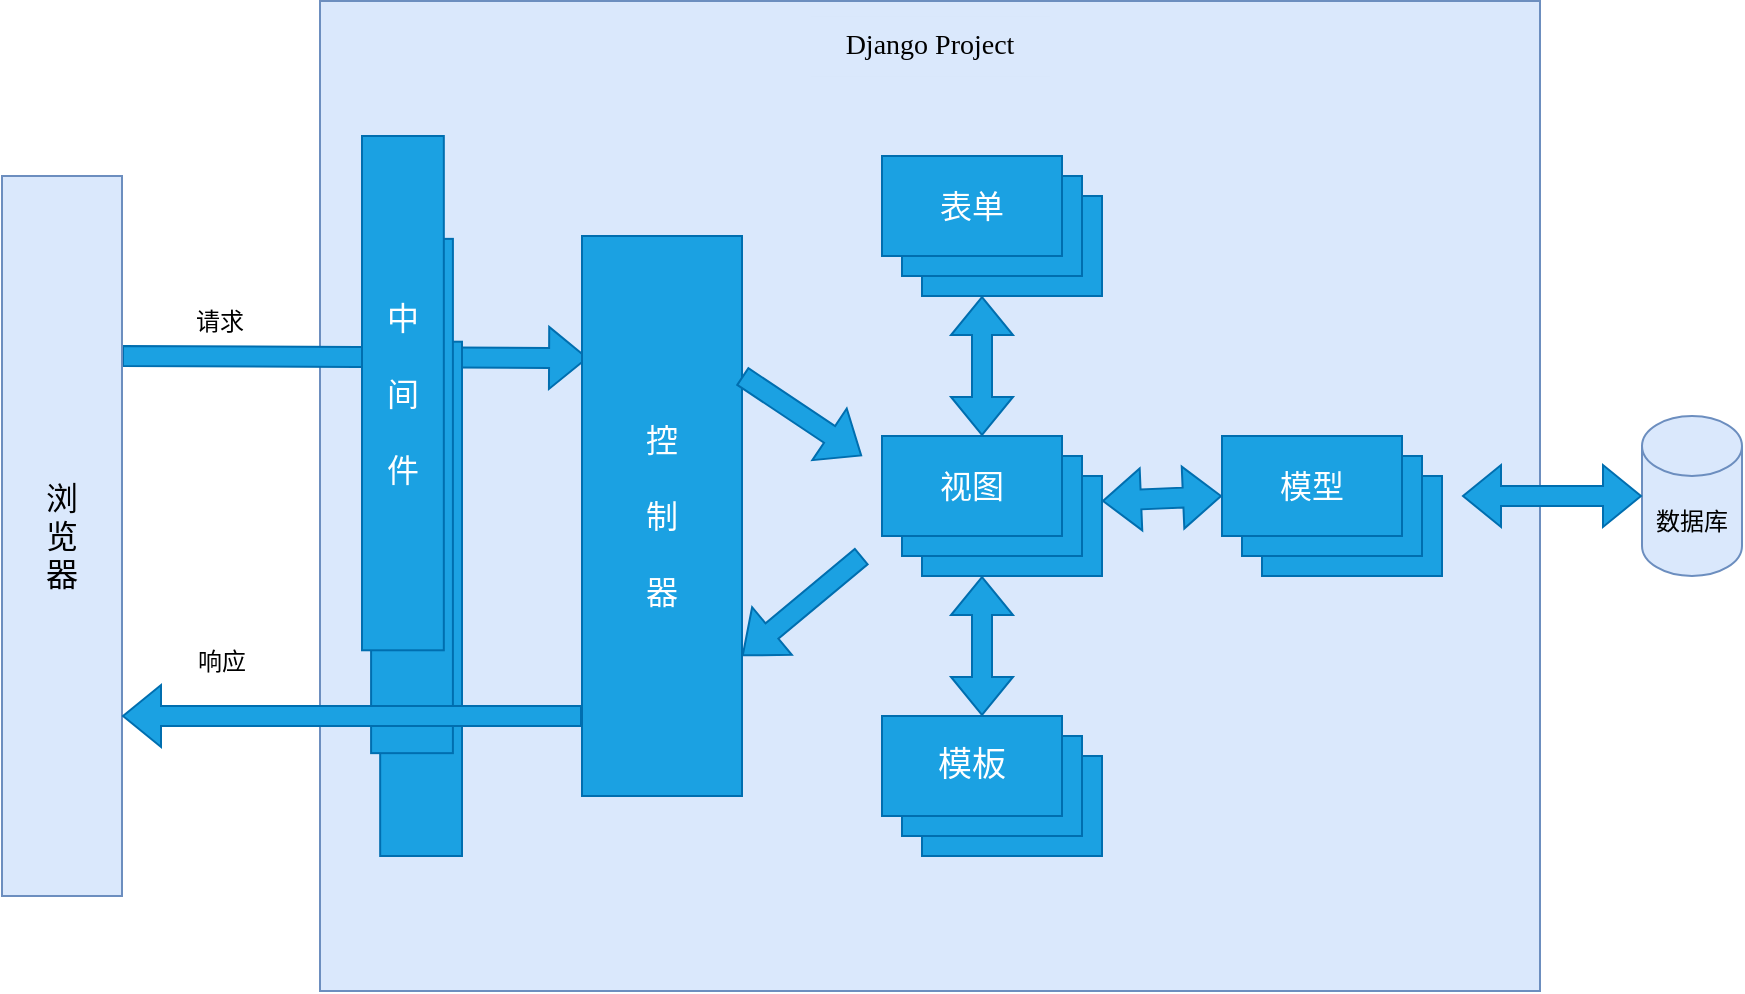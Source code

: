 <mxfile version="21.2.9" type="github">
  <diagram name="第 1 页" id="WKhIOD-sSd8dg47eQEBX">
    <mxGraphModel dx="1829" dy="573" grid="1" gridSize="10" guides="1" tooltips="1" connect="1" arrows="1" fold="1" page="1" pageScale="1" pageWidth="827" pageHeight="1169" math="0" shadow="0">
      <root>
        <mxCell id="0" />
        <mxCell id="1" parent="0" />
        <mxCell id="IdQw0IxQnr45Uq5ZEZwx-43" value="" style="edgeStyle=orthogonalEdgeStyle;rounded=0;orthogonalLoop=1;jettySize=auto;html=1;" edge="1" parent="1" source="IdQw0IxQnr45Uq5ZEZwx-2" target="IdQw0IxQnr45Uq5ZEZwx-18">
          <mxGeometry relative="1" as="geometry" />
        </mxCell>
        <mxCell id="IdQw0IxQnr45Uq5ZEZwx-2" value="数据库" style="shape=cylinder3;whiteSpace=wrap;html=1;boundedLbl=1;backgroundOutline=1;size=15;fillColor=#dae8fc;strokeColor=#6c8ebf;" vertex="1" parent="1">
          <mxGeometry x="770" y="250" width="50" height="80" as="geometry" />
        </mxCell>
        <mxCell id="IdQw0IxQnr45Uq5ZEZwx-7" value="" style="group;fillColor=#dae8fc;strokeColor=#6c8ebf;container=0;" vertex="1" connectable="0" parent="1">
          <mxGeometry x="109" y="42.5" width="610" height="495" as="geometry" />
        </mxCell>
        <mxCell id="IdQw0IxQnr45Uq5ZEZwx-5" value="&lt;font style=&quot;font-size: 14px;&quot; face=&quot;宋体&quot;&gt;Django Project&lt;/font&gt;" style="rounded=0;whiteSpace=wrap;html=1;strokeWidth=0;fillColor=#dae8fc;strokeColor=none;" vertex="1" parent="1">
          <mxGeometry x="354" y="50" width="120" height="30" as="geometry" />
        </mxCell>
        <mxCell id="IdQw0IxQnr45Uq5ZEZwx-16" value="" style="group" vertex="1" connectable="0" parent="1">
          <mxGeometry x="560" y="260" width="110" height="70" as="geometry" />
        </mxCell>
        <mxCell id="IdQw0IxQnr45Uq5ZEZwx-17" value="" style="rounded=0;whiteSpace=wrap;html=1;fillColor=#1ba1e2;fontColor=#ffffff;strokeColor=#006EAF;" vertex="1" parent="IdQw0IxQnr45Uq5ZEZwx-16">
          <mxGeometry x="20" y="20" width="90" height="50" as="geometry" />
        </mxCell>
        <mxCell id="IdQw0IxQnr45Uq5ZEZwx-18" value="" style="rounded=0;whiteSpace=wrap;html=1;fillColor=#1ba1e2;fontColor=#ffffff;strokeColor=#006EAF;" vertex="1" parent="IdQw0IxQnr45Uq5ZEZwx-16">
          <mxGeometry x="10" y="10" width="90" height="50" as="geometry" />
        </mxCell>
        <mxCell id="IdQw0IxQnr45Uq5ZEZwx-19" value="&lt;font style=&quot;font-size: 16px;&quot;&gt;模型&lt;/font&gt;" style="rounded=0;whiteSpace=wrap;html=1;fillColor=#1ba1e2;fontColor=#ffffff;strokeColor=#006EAF;" vertex="1" parent="IdQw0IxQnr45Uq5ZEZwx-16">
          <mxGeometry width="90" height="50" as="geometry" />
        </mxCell>
        <mxCell id="IdQw0IxQnr45Uq5ZEZwx-15" value="" style="group" vertex="1" connectable="0" parent="1">
          <mxGeometry x="390" y="260" width="110" height="70" as="geometry" />
        </mxCell>
        <mxCell id="IdQw0IxQnr45Uq5ZEZwx-13" value="" style="rounded=0;whiteSpace=wrap;html=1;fillColor=#1ba1e2;fontColor=#ffffff;strokeColor=#006EAF;" vertex="1" parent="IdQw0IxQnr45Uq5ZEZwx-15">
          <mxGeometry x="20" y="20" width="90" height="50" as="geometry" />
        </mxCell>
        <mxCell id="IdQw0IxQnr45Uq5ZEZwx-12" value="" style="rounded=0;whiteSpace=wrap;html=1;fillColor=#1ba1e2;fontColor=#ffffff;strokeColor=#006EAF;" vertex="1" parent="IdQw0IxQnr45Uq5ZEZwx-15">
          <mxGeometry x="10" y="10" width="90" height="50" as="geometry" />
        </mxCell>
        <mxCell id="IdQw0IxQnr45Uq5ZEZwx-11" value="&lt;font style=&quot;font-size: 16px;&quot;&gt;视图&lt;/font&gt;" style="rounded=0;whiteSpace=wrap;html=1;fillColor=#1ba1e2;fontColor=#ffffff;strokeColor=#006EAF;" vertex="1" parent="IdQw0IxQnr45Uq5ZEZwx-15">
          <mxGeometry width="90" height="50" as="geometry" />
        </mxCell>
        <mxCell id="IdQw0IxQnr45Uq5ZEZwx-24" value="" style="group" vertex="1" connectable="0" parent="1">
          <mxGeometry x="390" y="120" width="110" height="70" as="geometry" />
        </mxCell>
        <mxCell id="IdQw0IxQnr45Uq5ZEZwx-25" value="" style="rounded=0;whiteSpace=wrap;html=1;fillColor=#1ba1e2;fontColor=#ffffff;strokeColor=#006EAF;" vertex="1" parent="IdQw0IxQnr45Uq5ZEZwx-24">
          <mxGeometry x="20" y="20" width="90" height="50" as="geometry" />
        </mxCell>
        <mxCell id="IdQw0IxQnr45Uq5ZEZwx-26" value="" style="rounded=0;whiteSpace=wrap;html=1;fillColor=#1ba1e2;fontColor=#ffffff;strokeColor=#006EAF;" vertex="1" parent="IdQw0IxQnr45Uq5ZEZwx-24">
          <mxGeometry x="10" y="10" width="90" height="50" as="geometry" />
        </mxCell>
        <mxCell id="IdQw0IxQnr45Uq5ZEZwx-27" value="&lt;font style=&quot;font-size: 16px;&quot;&gt;表单&lt;/font&gt;" style="rounded=0;whiteSpace=wrap;html=1;fillColor=#1ba1e2;fontColor=#ffffff;strokeColor=#006EAF;" vertex="1" parent="IdQw0IxQnr45Uq5ZEZwx-24">
          <mxGeometry width="90" height="50" as="geometry" />
        </mxCell>
        <mxCell id="IdQw0IxQnr45Uq5ZEZwx-20" value="" style="group" vertex="1" connectable="0" parent="1">
          <mxGeometry x="390" y="400" width="110" height="70" as="geometry" />
        </mxCell>
        <mxCell id="IdQw0IxQnr45Uq5ZEZwx-21" value="" style="rounded=0;whiteSpace=wrap;html=1;fillColor=#1ba1e2;fontColor=#ffffff;strokeColor=#006EAF;" vertex="1" parent="IdQw0IxQnr45Uq5ZEZwx-20">
          <mxGeometry x="20" y="20" width="90" height="50" as="geometry" />
        </mxCell>
        <mxCell id="IdQw0IxQnr45Uq5ZEZwx-22" value="" style="rounded=0;whiteSpace=wrap;html=1;fillColor=#1ba1e2;fontColor=#ffffff;strokeColor=#006EAF;" vertex="1" parent="IdQw0IxQnr45Uq5ZEZwx-20">
          <mxGeometry x="10" y="10" width="90" height="50" as="geometry" />
        </mxCell>
        <mxCell id="IdQw0IxQnr45Uq5ZEZwx-23" value="&lt;font style=&quot;font-size: 17px;&quot;&gt;模板&lt;/font&gt;" style="rounded=0;whiteSpace=wrap;html=1;fillColor=#1ba1e2;fontColor=#ffffff;strokeColor=#006EAF;" vertex="1" parent="IdQw0IxQnr45Uq5ZEZwx-20">
          <mxGeometry width="90" height="50" as="geometry" />
        </mxCell>
        <mxCell id="IdQw0IxQnr45Uq5ZEZwx-35" value="" style="shape=flexArrow;endArrow=classic;html=1;rounded=0;entryX=0.038;entryY=0.218;entryDx=0;entryDy=0;entryPerimeter=0;exitX=1;exitY=0.25;exitDx=0;exitDy=0;fillColor=#1ba1e2;strokeColor=#006EAF;" edge="1" parent="1" source="IdQw0IxQnr45Uq5ZEZwx-34" target="IdQw0IxQnr45Uq5ZEZwx-33">
          <mxGeometry width="50" height="50" relative="1" as="geometry">
            <mxPoint x="380" y="290" as="sourcePoint" />
            <mxPoint x="430" y="240" as="targetPoint" />
          </mxGeometry>
        </mxCell>
        <mxCell id="IdQw0IxQnr45Uq5ZEZwx-29" value="" style="group" vertex="1" connectable="0" parent="1">
          <mxGeometry x="130" y="110" width="50" height="360" as="geometry" />
        </mxCell>
        <mxCell id="IdQw0IxQnr45Uq5ZEZwx-30" value="" style="rounded=0;whiteSpace=wrap;html=1;fillColor=#1ba1e2;fontColor=#ffffff;strokeColor=#006EAF;" vertex="1" parent="IdQw0IxQnr45Uq5ZEZwx-29">
          <mxGeometry x="9.091" y="102.857" width="40.909" height="257.143" as="geometry" />
        </mxCell>
        <mxCell id="IdQw0IxQnr45Uq5ZEZwx-31" value="" style="rounded=0;whiteSpace=wrap;html=1;fillColor=#1ba1e2;fontColor=#ffffff;strokeColor=#006EAF;" vertex="1" parent="IdQw0IxQnr45Uq5ZEZwx-29">
          <mxGeometry x="4.545" y="51.429" width="40.909" height="257.143" as="geometry" />
        </mxCell>
        <mxCell id="IdQw0IxQnr45Uq5ZEZwx-32" value="&lt;font style=&quot;font-size: 16px;&quot;&gt;中&lt;br&gt;&lt;br&gt;间&lt;br&gt;&lt;br&gt;件&lt;/font&gt;" style="rounded=0;whiteSpace=wrap;html=1;fillColor=#1ba1e2;fontColor=#ffffff;strokeColor=#006EAF;" vertex="1" parent="IdQw0IxQnr45Uq5ZEZwx-29">
          <mxGeometry width="40.909" height="257.143" as="geometry" />
        </mxCell>
        <mxCell id="IdQw0IxQnr45Uq5ZEZwx-33" value="&lt;font style=&quot;font-size: 16px;&quot;&gt;控&lt;br&gt;&lt;br&gt;制&lt;br&gt;&lt;br&gt;器&lt;/font&gt;" style="rounded=0;whiteSpace=wrap;html=1;fillColor=#1ba1e2;fontColor=#ffffff;strokeColor=#006EAF;" vertex="1" parent="1">
          <mxGeometry x="240" y="160" width="80" height="280" as="geometry" />
        </mxCell>
        <mxCell id="IdQw0IxQnr45Uq5ZEZwx-34" value="&lt;font face=&quot;宋体&quot; style=&quot;font-size: 16px;&quot;&gt;浏&lt;br style=&quot;&quot;&gt;览&lt;br style=&quot;&quot;&gt;器&lt;/font&gt;" style="rounded=0;whiteSpace=wrap;html=1;fillColor=#dae8fc;strokeColor=#6c8ebf;fontSize=11;" vertex="1" parent="1">
          <mxGeometry x="-50" y="130" width="60" height="360" as="geometry" />
        </mxCell>
        <mxCell id="IdQw0IxQnr45Uq5ZEZwx-36" value="请求" style="rounded=0;whiteSpace=wrap;html=1;fillColor=none;strokeColor=none;" vertex="1" parent="1">
          <mxGeometry x="9" y="190" width="100" height="25" as="geometry" />
        </mxCell>
        <mxCell id="IdQw0IxQnr45Uq5ZEZwx-37" value="响应" style="rounded=0;whiteSpace=wrap;html=1;fillColor=none;strokeColor=none;" vertex="1" parent="1">
          <mxGeometry x="10" y="360" width="100" height="25" as="geometry" />
        </mxCell>
        <mxCell id="IdQw0IxQnr45Uq5ZEZwx-38" value="" style="shape=flexArrow;endArrow=classic;html=1;rounded=0;entryX=1;entryY=0.75;entryDx=0;entryDy=0;fillColor=#1ba1e2;strokeColor=#006EAF;" edge="1" parent="1" target="IdQw0IxQnr45Uq5ZEZwx-34">
          <mxGeometry width="50" height="50" relative="1" as="geometry">
            <mxPoint x="240" y="400" as="sourcePoint" />
            <mxPoint x="250" y="228" as="targetPoint" />
          </mxGeometry>
        </mxCell>
        <mxCell id="IdQw0IxQnr45Uq5ZEZwx-39" value="" style="shape=flexArrow;endArrow=classic;html=1;rounded=0;exitX=1;exitY=0.25;exitDx=0;exitDy=0;fillColor=#1ba1e2;strokeColor=#006EAF;" edge="1" parent="1" source="IdQw0IxQnr45Uq5ZEZwx-33">
          <mxGeometry width="50" height="50" relative="1" as="geometry">
            <mxPoint x="20" y="230" as="sourcePoint" />
            <mxPoint x="380" y="270" as="targetPoint" />
          </mxGeometry>
        </mxCell>
        <mxCell id="IdQw0IxQnr45Uq5ZEZwx-40" value="" style="shape=flexArrow;endArrow=classic;html=1;rounded=0;fillColor=#1ba1e2;strokeColor=#006EAF;" edge="1" parent="1">
          <mxGeometry width="50" height="50" relative="1" as="geometry">
            <mxPoint x="380" y="320" as="sourcePoint" />
            <mxPoint x="320" y="370" as="targetPoint" />
          </mxGeometry>
        </mxCell>
        <mxCell id="IdQw0IxQnr45Uq5ZEZwx-41" value="" style="shape=flexArrow;endArrow=classic;startArrow=classic;html=1;rounded=0;fillColor=#1ba1e2;strokeColor=#006EAF;" edge="1" parent="1">
          <mxGeometry width="100" height="100" relative="1" as="geometry">
            <mxPoint x="440" y="260" as="sourcePoint" />
            <mxPoint x="440" y="190" as="targetPoint" />
          </mxGeometry>
        </mxCell>
        <mxCell id="IdQw0IxQnr45Uq5ZEZwx-42" value="" style="shape=flexArrow;endArrow=classic;startArrow=classic;html=1;rounded=0;fillColor=#1ba1e2;strokeColor=#006EAF;exitX=1;exitY=0.25;exitDx=0;exitDy=0;" edge="1" parent="1" source="IdQw0IxQnr45Uq5ZEZwx-13">
          <mxGeometry width="100" height="100" relative="1" as="geometry">
            <mxPoint x="450" y="270" as="sourcePoint" />
            <mxPoint x="560" y="290" as="targetPoint" />
          </mxGeometry>
        </mxCell>
        <mxCell id="IdQw0IxQnr45Uq5ZEZwx-44" value="" style="shape=flexArrow;endArrow=classic;startArrow=classic;html=1;rounded=0;fillColor=#1ba1e2;strokeColor=#006EAF;entryX=0;entryY=0.5;entryDx=0;entryDy=0;entryPerimeter=0;" edge="1" parent="1" target="IdQw0IxQnr45Uq5ZEZwx-2">
          <mxGeometry width="100" height="100" relative="1" as="geometry">
            <mxPoint x="680" y="290" as="sourcePoint" />
            <mxPoint x="570" y="300" as="targetPoint" />
          </mxGeometry>
        </mxCell>
        <mxCell id="IdQw0IxQnr45Uq5ZEZwx-45" value="" style="shape=flexArrow;endArrow=classic;startArrow=classic;html=1;rounded=0;fillColor=#1ba1e2;strokeColor=#006EAF;" edge="1" parent="1">
          <mxGeometry width="100" height="100" relative="1" as="geometry">
            <mxPoint x="440" y="330" as="sourcePoint" />
            <mxPoint x="440" y="400" as="targetPoint" />
          </mxGeometry>
        </mxCell>
      </root>
    </mxGraphModel>
  </diagram>
</mxfile>
